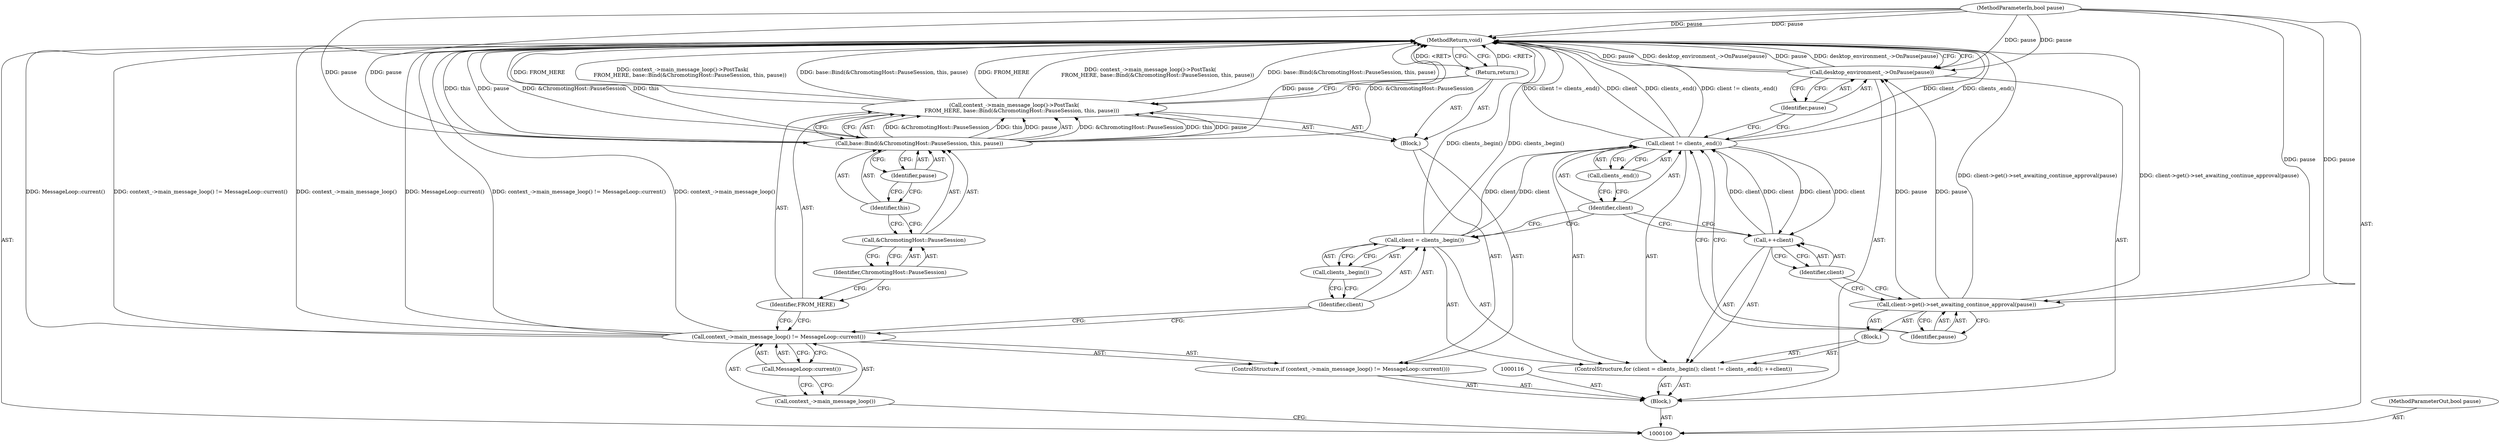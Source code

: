digraph "1_Chrome_a46bcef82b29d30836a0f26226e3d4aca4fa9612_9" {
"1000131" [label="(MethodReturn,void)"];
"1000101" [label="(MethodParameterIn,bool pause)"];
"1000186" [label="(MethodParameterOut,bool pause)"];
"1000102" [label="(Block,)"];
"1000129" [label="(Call,desktop_environment_->OnPause(pause))"];
"1000130" [label="(Identifier,pause)"];
"1000103" [label="(ControlStructure,if (context_->main_message_loop() != MessageLoop::current()))"];
"1000106" [label="(Call,MessageLoop::current())"];
"1000104" [label="(Call,context_->main_message_loop() != MessageLoop::current())"];
"1000105" [label="(Call,context_->main_message_loop())"];
"1000107" [label="(Block,)"];
"1000108" [label="(Call,context_->main_message_loop()->PostTask(\n         FROM_HERE, base::Bind(&ChromotingHost::PauseSession, this, pause)))"];
"1000110" [label="(Call,base::Bind(&ChromotingHost::PauseSession, this, pause))"];
"1000111" [label="(Call,&ChromotingHost::PauseSession)"];
"1000112" [label="(Identifier,ChromotingHost::PauseSession)"];
"1000113" [label="(Identifier,this)"];
"1000114" [label="(Identifier,pause)"];
"1000109" [label="(Identifier,FROM_HERE)"];
"1000115" [label="(Return,return;)"];
"1000120" [label="(Call,clients_.begin())"];
"1000117" [label="(ControlStructure,for (client = clients_.begin(); client != clients_.end(); ++client))"];
"1000121" [label="(Call,client != clients_.end())"];
"1000122" [label="(Identifier,client)"];
"1000123" [label="(Call,clients_.end())"];
"1000124" [label="(Call,++client)"];
"1000125" [label="(Identifier,client)"];
"1000126" [label="(Block,)"];
"1000118" [label="(Call,client = clients_.begin())"];
"1000119" [label="(Identifier,client)"];
"1000127" [label="(Call,client->get()->set_awaiting_continue_approval(pause))"];
"1000128" [label="(Identifier,pause)"];
"1000131" -> "1000100"  [label="AST: "];
"1000131" -> "1000115"  [label="CFG: "];
"1000131" -> "1000129"  [label="CFG: "];
"1000129" -> "1000131"  [label="DDG: pause"];
"1000129" -> "1000131"  [label="DDG: desktop_environment_->OnPause(pause)"];
"1000108" -> "1000131"  [label="DDG: context_->main_message_loop()->PostTask(\n         FROM_HERE, base::Bind(&ChromotingHost::PauseSession, this, pause))"];
"1000108" -> "1000131"  [label="DDG: base::Bind(&ChromotingHost::PauseSession, this, pause)"];
"1000108" -> "1000131"  [label="DDG: FROM_HERE"];
"1000104" -> "1000131"  [label="DDG: context_->main_message_loop() != MessageLoop::current()"];
"1000104" -> "1000131"  [label="DDG: context_->main_message_loop()"];
"1000104" -> "1000131"  [label="DDG: MessageLoop::current()"];
"1000110" -> "1000131"  [label="DDG: pause"];
"1000110" -> "1000131"  [label="DDG: &ChromotingHost::PauseSession"];
"1000110" -> "1000131"  [label="DDG: this"];
"1000121" -> "1000131"  [label="DDG: clients_.end()"];
"1000121" -> "1000131"  [label="DDG: client != clients_.end()"];
"1000121" -> "1000131"  [label="DDG: client"];
"1000127" -> "1000131"  [label="DDG: client->get()->set_awaiting_continue_approval(pause)"];
"1000101" -> "1000131"  [label="DDG: pause"];
"1000118" -> "1000131"  [label="DDG: clients_.begin()"];
"1000115" -> "1000131"  [label="DDG: <RET>"];
"1000101" -> "1000100"  [label="AST: "];
"1000101" -> "1000131"  [label="DDG: pause"];
"1000101" -> "1000110"  [label="DDG: pause"];
"1000101" -> "1000127"  [label="DDG: pause"];
"1000101" -> "1000129"  [label="DDG: pause"];
"1000186" -> "1000100"  [label="AST: "];
"1000102" -> "1000100"  [label="AST: "];
"1000103" -> "1000102"  [label="AST: "];
"1000116" -> "1000102"  [label="AST: "];
"1000117" -> "1000102"  [label="AST: "];
"1000129" -> "1000102"  [label="AST: "];
"1000129" -> "1000102"  [label="AST: "];
"1000129" -> "1000130"  [label="CFG: "];
"1000130" -> "1000129"  [label="AST: "];
"1000131" -> "1000129"  [label="CFG: "];
"1000129" -> "1000131"  [label="DDG: pause"];
"1000129" -> "1000131"  [label="DDG: desktop_environment_->OnPause(pause)"];
"1000127" -> "1000129"  [label="DDG: pause"];
"1000101" -> "1000129"  [label="DDG: pause"];
"1000130" -> "1000129"  [label="AST: "];
"1000130" -> "1000121"  [label="CFG: "];
"1000129" -> "1000130"  [label="CFG: "];
"1000103" -> "1000102"  [label="AST: "];
"1000104" -> "1000103"  [label="AST: "];
"1000107" -> "1000103"  [label="AST: "];
"1000106" -> "1000104"  [label="AST: "];
"1000106" -> "1000105"  [label="CFG: "];
"1000104" -> "1000106"  [label="CFG: "];
"1000104" -> "1000103"  [label="AST: "];
"1000104" -> "1000106"  [label="CFG: "];
"1000105" -> "1000104"  [label="AST: "];
"1000106" -> "1000104"  [label="AST: "];
"1000109" -> "1000104"  [label="CFG: "];
"1000119" -> "1000104"  [label="CFG: "];
"1000104" -> "1000131"  [label="DDG: context_->main_message_loop() != MessageLoop::current()"];
"1000104" -> "1000131"  [label="DDG: context_->main_message_loop()"];
"1000104" -> "1000131"  [label="DDG: MessageLoop::current()"];
"1000105" -> "1000104"  [label="AST: "];
"1000105" -> "1000100"  [label="CFG: "];
"1000106" -> "1000105"  [label="CFG: "];
"1000107" -> "1000103"  [label="AST: "];
"1000108" -> "1000107"  [label="AST: "];
"1000115" -> "1000107"  [label="AST: "];
"1000108" -> "1000107"  [label="AST: "];
"1000108" -> "1000110"  [label="CFG: "];
"1000109" -> "1000108"  [label="AST: "];
"1000110" -> "1000108"  [label="AST: "];
"1000115" -> "1000108"  [label="CFG: "];
"1000108" -> "1000131"  [label="DDG: context_->main_message_loop()->PostTask(\n         FROM_HERE, base::Bind(&ChromotingHost::PauseSession, this, pause))"];
"1000108" -> "1000131"  [label="DDG: base::Bind(&ChromotingHost::PauseSession, this, pause)"];
"1000108" -> "1000131"  [label="DDG: FROM_HERE"];
"1000110" -> "1000108"  [label="DDG: &ChromotingHost::PauseSession"];
"1000110" -> "1000108"  [label="DDG: this"];
"1000110" -> "1000108"  [label="DDG: pause"];
"1000110" -> "1000108"  [label="AST: "];
"1000110" -> "1000114"  [label="CFG: "];
"1000111" -> "1000110"  [label="AST: "];
"1000113" -> "1000110"  [label="AST: "];
"1000114" -> "1000110"  [label="AST: "];
"1000108" -> "1000110"  [label="CFG: "];
"1000110" -> "1000131"  [label="DDG: pause"];
"1000110" -> "1000131"  [label="DDG: &ChromotingHost::PauseSession"];
"1000110" -> "1000131"  [label="DDG: this"];
"1000110" -> "1000108"  [label="DDG: &ChromotingHost::PauseSession"];
"1000110" -> "1000108"  [label="DDG: this"];
"1000110" -> "1000108"  [label="DDG: pause"];
"1000101" -> "1000110"  [label="DDG: pause"];
"1000111" -> "1000110"  [label="AST: "];
"1000111" -> "1000112"  [label="CFG: "];
"1000112" -> "1000111"  [label="AST: "];
"1000113" -> "1000111"  [label="CFG: "];
"1000112" -> "1000111"  [label="AST: "];
"1000112" -> "1000109"  [label="CFG: "];
"1000111" -> "1000112"  [label="CFG: "];
"1000113" -> "1000110"  [label="AST: "];
"1000113" -> "1000111"  [label="CFG: "];
"1000114" -> "1000113"  [label="CFG: "];
"1000114" -> "1000110"  [label="AST: "];
"1000114" -> "1000113"  [label="CFG: "];
"1000110" -> "1000114"  [label="CFG: "];
"1000109" -> "1000108"  [label="AST: "];
"1000109" -> "1000104"  [label="CFG: "];
"1000112" -> "1000109"  [label="CFG: "];
"1000115" -> "1000107"  [label="AST: "];
"1000115" -> "1000108"  [label="CFG: "];
"1000131" -> "1000115"  [label="CFG: "];
"1000115" -> "1000131"  [label="DDG: <RET>"];
"1000120" -> "1000118"  [label="AST: "];
"1000120" -> "1000119"  [label="CFG: "];
"1000118" -> "1000120"  [label="CFG: "];
"1000117" -> "1000102"  [label="AST: "];
"1000118" -> "1000117"  [label="AST: "];
"1000121" -> "1000117"  [label="AST: "];
"1000124" -> "1000117"  [label="AST: "];
"1000126" -> "1000117"  [label="AST: "];
"1000121" -> "1000117"  [label="AST: "];
"1000121" -> "1000123"  [label="CFG: "];
"1000122" -> "1000121"  [label="AST: "];
"1000123" -> "1000121"  [label="AST: "];
"1000128" -> "1000121"  [label="CFG: "];
"1000130" -> "1000121"  [label="CFG: "];
"1000121" -> "1000131"  [label="DDG: clients_.end()"];
"1000121" -> "1000131"  [label="DDG: client != clients_.end()"];
"1000121" -> "1000131"  [label="DDG: client"];
"1000124" -> "1000121"  [label="DDG: client"];
"1000118" -> "1000121"  [label="DDG: client"];
"1000121" -> "1000124"  [label="DDG: client"];
"1000122" -> "1000121"  [label="AST: "];
"1000122" -> "1000118"  [label="CFG: "];
"1000122" -> "1000124"  [label="CFG: "];
"1000123" -> "1000122"  [label="CFG: "];
"1000123" -> "1000121"  [label="AST: "];
"1000123" -> "1000122"  [label="CFG: "];
"1000121" -> "1000123"  [label="CFG: "];
"1000124" -> "1000117"  [label="AST: "];
"1000124" -> "1000125"  [label="CFG: "];
"1000125" -> "1000124"  [label="AST: "];
"1000122" -> "1000124"  [label="CFG: "];
"1000124" -> "1000121"  [label="DDG: client"];
"1000121" -> "1000124"  [label="DDG: client"];
"1000125" -> "1000124"  [label="AST: "];
"1000125" -> "1000127"  [label="CFG: "];
"1000124" -> "1000125"  [label="CFG: "];
"1000126" -> "1000117"  [label="AST: "];
"1000127" -> "1000126"  [label="AST: "];
"1000118" -> "1000117"  [label="AST: "];
"1000118" -> "1000120"  [label="CFG: "];
"1000119" -> "1000118"  [label="AST: "];
"1000120" -> "1000118"  [label="AST: "];
"1000122" -> "1000118"  [label="CFG: "];
"1000118" -> "1000131"  [label="DDG: clients_.begin()"];
"1000118" -> "1000121"  [label="DDG: client"];
"1000119" -> "1000118"  [label="AST: "];
"1000119" -> "1000104"  [label="CFG: "];
"1000120" -> "1000119"  [label="CFG: "];
"1000127" -> "1000126"  [label="AST: "];
"1000127" -> "1000128"  [label="CFG: "];
"1000128" -> "1000127"  [label="AST: "];
"1000125" -> "1000127"  [label="CFG: "];
"1000127" -> "1000131"  [label="DDG: client->get()->set_awaiting_continue_approval(pause)"];
"1000101" -> "1000127"  [label="DDG: pause"];
"1000127" -> "1000129"  [label="DDG: pause"];
"1000128" -> "1000127"  [label="AST: "];
"1000128" -> "1000121"  [label="CFG: "];
"1000127" -> "1000128"  [label="CFG: "];
}
